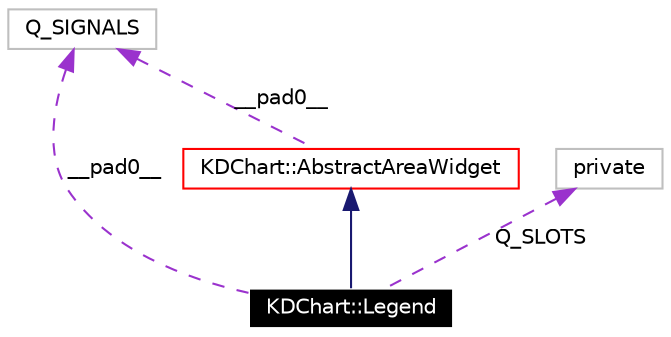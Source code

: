 digraph G
{
  edge [fontname="Helvetica",fontsize=10,labelfontname="Helvetica",labelfontsize=10];
  node [fontname="Helvetica",fontsize=10,shape=record];
  Node403 [label="KDChart::Legend",height=0.2,width=0.4,color="white", fillcolor="black", style="filled" fontcolor="white"];
  Node404 -> Node403 [dir=back,color="midnightblue",fontsize=10,style="solid",fontname="Helvetica"];
  Node404 [label="KDChart::AbstractAreaWidget",height=0.2,width=0.4,color="red",URL="$class_k_d_chart_1_1_abstract_area_widget.html"];
  Node407 -> Node404 [dir=back,color="darkorchid3",fontsize=10,style="dashed",label="__pad0__",fontname="Helvetica"];
  Node407 [label="Q_SIGNALS",height=0.2,width=0.4,color="grey75"];
  Node407 -> Node403 [dir=back,color="darkorchid3",fontsize=10,style="dashed",label="__pad0__",fontname="Helvetica"];
  Node408 -> Node403 [dir=back,color="darkorchid3",fontsize=10,style="dashed",label="Q_SLOTS",fontname="Helvetica"];
  Node408 [label="private",height=0.2,width=0.4,color="grey75"];
}
